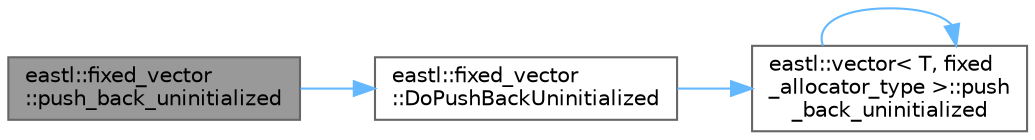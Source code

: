 digraph "eastl::fixed_vector::push_back_uninitialized"
{
 // LATEX_PDF_SIZE
  bgcolor="transparent";
  edge [fontname=Helvetica,fontsize=10,labelfontname=Helvetica,labelfontsize=10];
  node [fontname=Helvetica,fontsize=10,shape=box,height=0.2,width=0.4];
  rankdir="LR";
  Node1 [id="Node000001",label="eastl::fixed_vector\l::push_back_uninitialized",height=0.2,width=0.4,color="gray40", fillcolor="grey60", style="filled", fontcolor="black",tooltip=" "];
  Node1 -> Node2 [id="edge4_Node000001_Node000002",color="steelblue1",style="solid",tooltip=" "];
  Node2 [id="Node000002",label="eastl::fixed_vector\l::DoPushBackUninitialized",height=0.2,width=0.4,color="grey40", fillcolor="white", style="filled",URL="$classeastl_1_1fixed__vector.html#a895966a2a5ca397bb7a44c90ef4ba75b",tooltip=" "];
  Node2 -> Node3 [id="edge5_Node000002_Node000003",color="steelblue1",style="solid",tooltip=" "];
  Node3 [id="Node000003",label="eastl::vector\< T, fixed\l_allocator_type \>::push\l_back_uninitialized",height=0.2,width=0.4,color="grey40", fillcolor="white", style="filled",URL="$classeastl_1_1vector.html#a33b76f21f7847938c5b09b9012cbca03",tooltip=" "];
  Node3 -> Node3 [id="edge6_Node000003_Node000003",color="steelblue1",style="solid",tooltip=" "];
}
